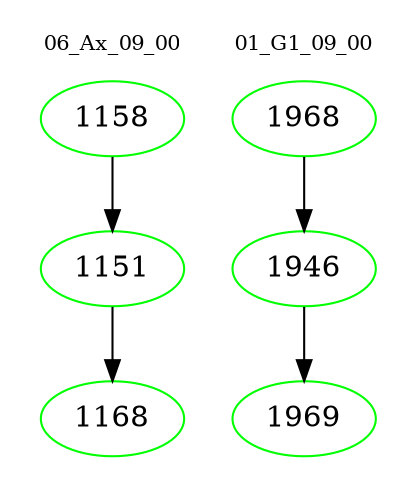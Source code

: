 digraph{
subgraph cluster_0 {
color = white
label = "06_Ax_09_00";
fontsize=10;
T0_1158 [label="1158", color="green"]
T0_1158 -> T0_1151 [color="black"]
T0_1151 [label="1151", color="green"]
T0_1151 -> T0_1168 [color="black"]
T0_1168 [label="1168", color="green"]
}
subgraph cluster_1 {
color = white
label = "01_G1_09_00";
fontsize=10;
T1_1968 [label="1968", color="green"]
T1_1968 -> T1_1946 [color="black"]
T1_1946 [label="1946", color="green"]
T1_1946 -> T1_1969 [color="black"]
T1_1969 [label="1969", color="green"]
}
}
